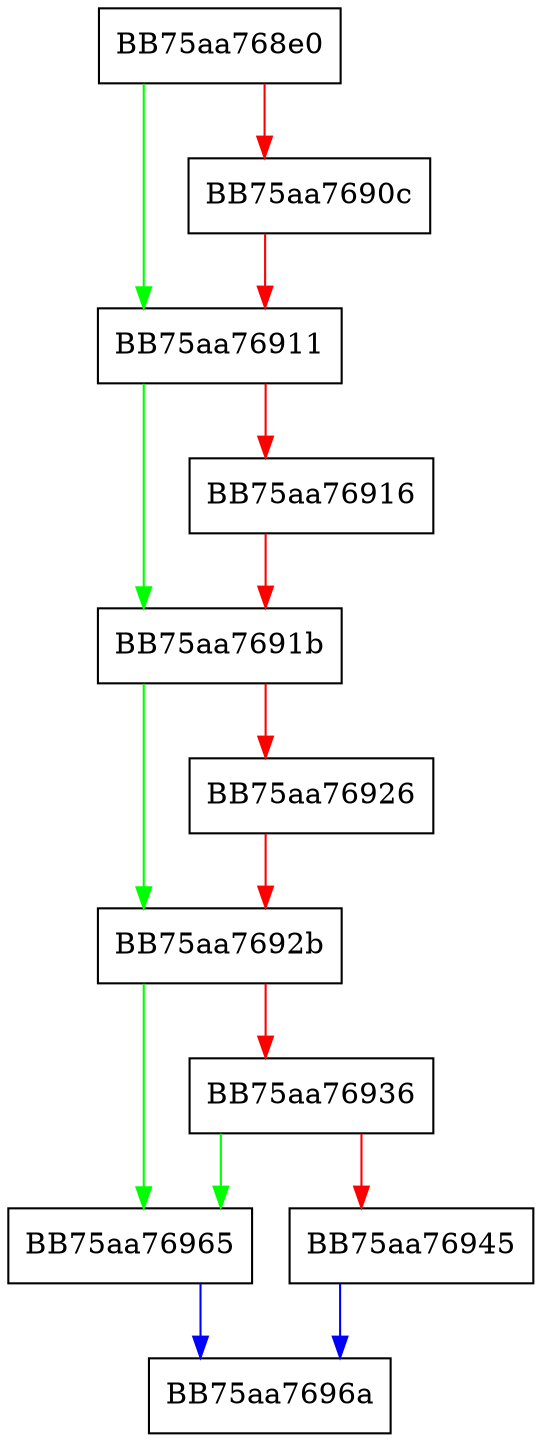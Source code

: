 digraph AddStringToAttribute {
  node [shape="box"];
  graph [splines=ortho];
  BB75aa768e0 -> BB75aa76911 [color="green"];
  BB75aa768e0 -> BB75aa7690c [color="red"];
  BB75aa7690c -> BB75aa76911 [color="red"];
  BB75aa76911 -> BB75aa7691b [color="green"];
  BB75aa76911 -> BB75aa76916 [color="red"];
  BB75aa76916 -> BB75aa7691b [color="red"];
  BB75aa7691b -> BB75aa7692b [color="green"];
  BB75aa7691b -> BB75aa76926 [color="red"];
  BB75aa76926 -> BB75aa7692b [color="red"];
  BB75aa7692b -> BB75aa76965 [color="green"];
  BB75aa7692b -> BB75aa76936 [color="red"];
  BB75aa76936 -> BB75aa76965 [color="green"];
  BB75aa76936 -> BB75aa76945 [color="red"];
  BB75aa76945 -> BB75aa7696a [color="blue"];
  BB75aa76965 -> BB75aa7696a [color="blue"];
}